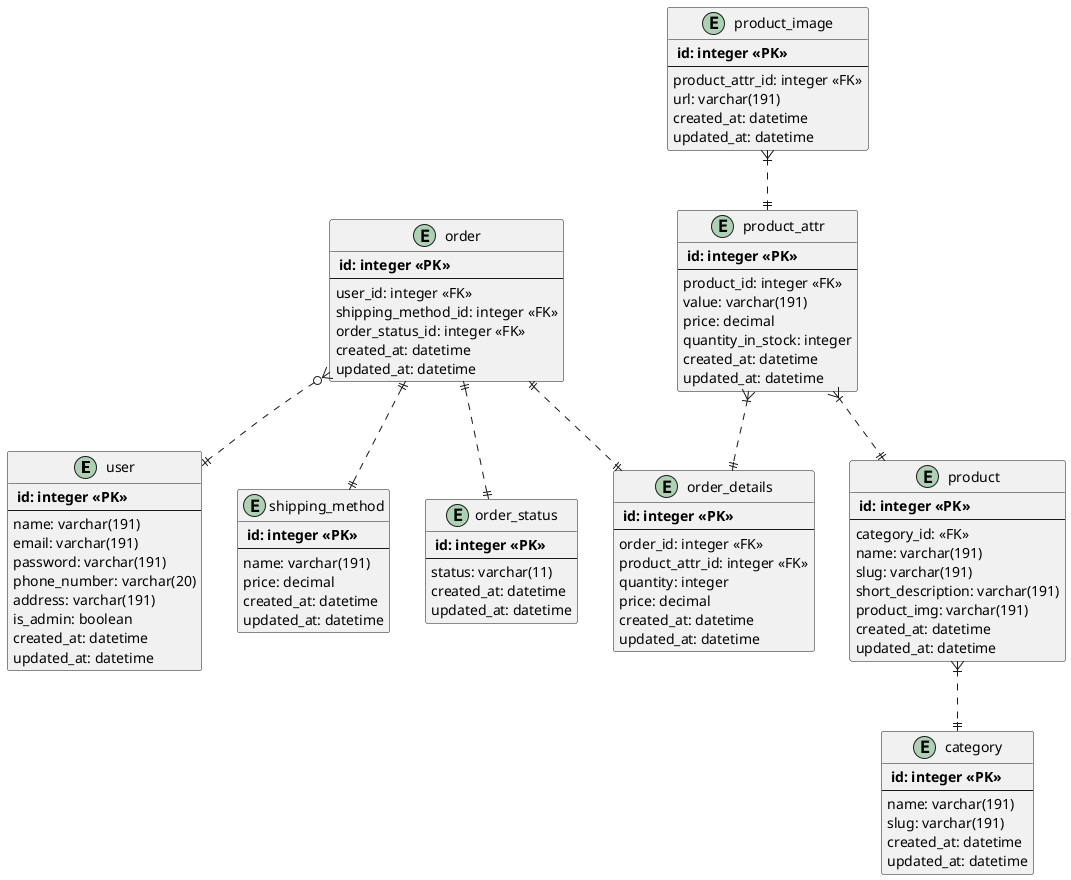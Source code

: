 @startuml entity_relationship
    entity user {
        ** id: integer <<PK>> **
        --
        name: varchar(191)
        email: varchar(191)
        password: varchar(191)
        phone_number: varchar(20)
        address: varchar(191)
        is_admin: boolean
        created_at: datetime
        updated_at: datetime
    }

    entity category {
        ** id: integer <<PK>> **
        --
        name: varchar(191) 
        slug: varchar(191)
        created_at: datetime
        updated_at: datetime
    }

    entity product {
        ** id: integer <<PK>> **
        --
        category_id: <<FK>>
        name: varchar(191)
        slug: varchar(191)
        short_description: varchar(191)
        product_img: varchar(191)
        created_at: datetime
        updated_at: datetime
    }

    entity product_attr {
        ** id: integer <<PK>> **
        --
        product_id: integer <<FK>>
        value: varchar(191)
        price: decimal
        quantity_in_stock: integer
        created_at: datetime
        updated_at: datetime
    }

    entity product_image {
        ** id: integer <<PK>> **
        --
        product_attr_id: integer <<FK>>
        url: varchar(191)
        created_at: datetime
        updated_at: datetime
    }

    entity shipping_method {
        ** id: integer <<PK>> **
        --
        name: varchar(191)
        price: decimal
        created_at: datetime
        updated_at: datetime
    }

    entity order_status {
        ** id: integer <<PK>> **
        --
        status: varchar(11)
        created_at: datetime
        updated_at: datetime
    }

    entity order {
        ** id: integer <<PK>> **
        --
        user_id: integer <<FK>>
        shipping_method_id: integer <<FK>>
        order_status_id: integer <<FK>>
        created_at: datetime
        updated_at: datetime
    }

    entity order_details {
        ** id: integer <<PK>> **
        --
        order_id: integer <<FK>>
        product_attr_id: integer <<FK>>
        quantity: integer
        price: decimal
        created_at: datetime
        updated_at: datetime
    }

    product }|..|| category
    product_attr }|..|| product
    product_image }|..|| product_attr
    order }o..|| user
    order ||..|| order_details
    order ||..|| order_status
    order ||..|| shipping_method
    product_attr }|..|| order_details


@endstart
